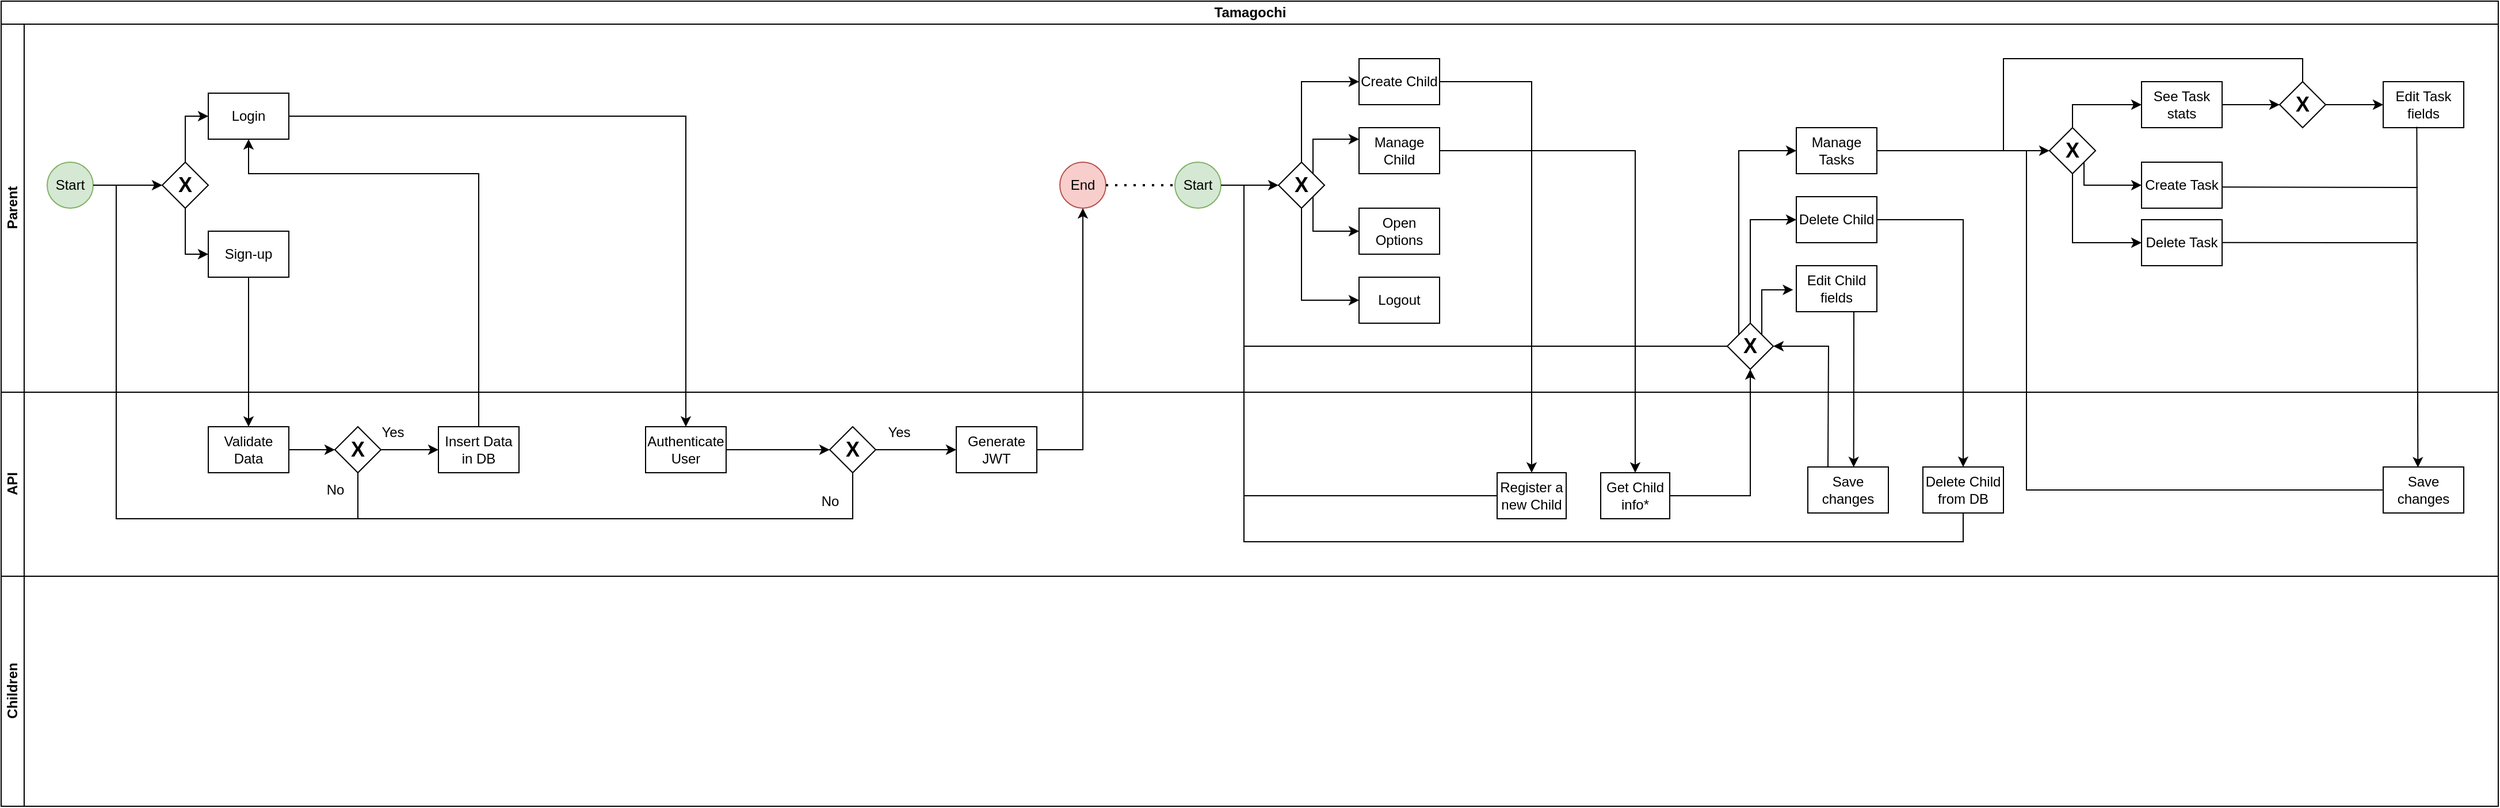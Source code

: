 <mxfile version="21.2.9">
  <diagram name="Page-1" id="FhRvc1_ORulj2T8msQC-">
    <mxGraphModel dx="1683" dy="1024" grid="1" gridSize="10" guides="1" tooltips="1" connect="1" arrows="1" fold="1" page="1" pageScale="1" pageWidth="850" pageHeight="1100" math="0" shadow="0">
      <root>
        <mxCell id="0" />
        <mxCell id="1" parent="0" />
        <mxCell id="gCvPAoLcpIH9JKcBM7v3-1" value="Tamagochi" style="swimlane;childLayout=stackLayout;resizeParent=1;resizeParentMax=0;horizontal=1;startSize=20;horizontalStack=0;html=1;" parent="1" vertex="1">
          <mxGeometry x="180" y="110" width="2170" height="700" as="geometry" />
        </mxCell>
        <mxCell id="gCvPAoLcpIH9JKcBM7v3-2" value="Parent" style="swimlane;startSize=20;horizontal=0;html=1;" parent="gCvPAoLcpIH9JKcBM7v3-1" vertex="1">
          <mxGeometry y="20" width="2170" height="320" as="geometry" />
        </mxCell>
        <mxCell id="gCvPAoLcpIH9JKcBM7v3-5" value="Start" style="ellipse;whiteSpace=wrap;html=1;aspect=fixed;fillColor=#d5e8d4;strokeColor=#82b366;" parent="gCvPAoLcpIH9JKcBM7v3-2" vertex="1">
          <mxGeometry x="40" y="120" width="40" height="40" as="geometry" />
        </mxCell>
        <mxCell id="gCvPAoLcpIH9JKcBM7v3-8" value="&lt;font style=&quot;font-size: 18px;&quot;&gt;&lt;b&gt;X&lt;/b&gt;&lt;/font&gt;" style="rhombus;whiteSpace=wrap;html=1;" parent="gCvPAoLcpIH9JKcBM7v3-2" vertex="1">
          <mxGeometry x="140" y="120" width="40" height="40" as="geometry" />
        </mxCell>
        <mxCell id="gCvPAoLcpIH9JKcBM7v3-10" value="" style="endArrow=classic;html=1;rounded=0;exitX=1;exitY=0.5;exitDx=0;exitDy=0;entryX=0;entryY=0.5;entryDx=0;entryDy=0;" parent="gCvPAoLcpIH9JKcBM7v3-2" source="gCvPAoLcpIH9JKcBM7v3-5" target="gCvPAoLcpIH9JKcBM7v3-8" edge="1">
          <mxGeometry width="50" height="50" relative="1" as="geometry">
            <mxPoint x="210" y="130" as="sourcePoint" />
            <mxPoint x="260" y="80" as="targetPoint" />
          </mxGeometry>
        </mxCell>
        <mxCell id="gCvPAoLcpIH9JKcBM7v3-12" value="Sign-up" style="rounded=0;whiteSpace=wrap;html=1;" parent="gCvPAoLcpIH9JKcBM7v3-2" vertex="1">
          <mxGeometry x="180" y="180" width="70" height="40" as="geometry" />
        </mxCell>
        <mxCell id="gCvPAoLcpIH9JKcBM7v3-11" value="Login" style="rounded=0;whiteSpace=wrap;html=1;" parent="gCvPAoLcpIH9JKcBM7v3-2" vertex="1">
          <mxGeometry x="180" y="60" width="70" height="40" as="geometry" />
        </mxCell>
        <mxCell id="gCvPAoLcpIH9JKcBM7v3-13" value="" style="endArrow=classic;html=1;rounded=0;exitX=0.5;exitY=0;exitDx=0;exitDy=0;entryX=0;entryY=0.5;entryDx=0;entryDy=0;" parent="gCvPAoLcpIH9JKcBM7v3-2" source="gCvPAoLcpIH9JKcBM7v3-8" target="gCvPAoLcpIH9JKcBM7v3-11" edge="1">
          <mxGeometry width="50" height="50" relative="1" as="geometry">
            <mxPoint x="280" y="200" as="sourcePoint" />
            <mxPoint x="330" y="150" as="targetPoint" />
            <Array as="points">
              <mxPoint x="160" y="80" />
            </Array>
          </mxGeometry>
        </mxCell>
        <mxCell id="gCvPAoLcpIH9JKcBM7v3-14" value="" style="endArrow=classic;html=1;rounded=0;exitX=0.5;exitY=1;exitDx=0;exitDy=0;entryX=0;entryY=0.5;entryDx=0;entryDy=0;" parent="gCvPAoLcpIH9JKcBM7v3-2" source="gCvPAoLcpIH9JKcBM7v3-8" target="gCvPAoLcpIH9JKcBM7v3-12" edge="1">
          <mxGeometry width="50" height="50" relative="1" as="geometry">
            <mxPoint x="220" y="170" as="sourcePoint" />
            <mxPoint x="270" y="120" as="targetPoint" />
            <Array as="points">
              <mxPoint x="160" y="200" />
            </Array>
          </mxGeometry>
        </mxCell>
        <mxCell id="gCvPAoLcpIH9JKcBM7v3-35" value="End" style="ellipse;whiteSpace=wrap;html=1;aspect=fixed;fillColor=#f8cecc;strokeColor=#b85450;" parent="gCvPAoLcpIH9JKcBM7v3-2" vertex="1">
          <mxGeometry x="920" y="120" width="40" height="40" as="geometry" />
        </mxCell>
        <mxCell id="gCvPAoLcpIH9JKcBM7v3-41" value="Start" style="ellipse;whiteSpace=wrap;html=1;aspect=fixed;fillColor=#d5e8d4;strokeColor=#82b366;" parent="gCvPAoLcpIH9JKcBM7v3-2" vertex="1">
          <mxGeometry x="1020" y="120" width="40" height="40" as="geometry" />
        </mxCell>
        <mxCell id="gCvPAoLcpIH9JKcBM7v3-42" value="" style="endArrow=none;dashed=1;html=1;dashPattern=1 3;strokeWidth=2;rounded=0;exitX=1;exitY=0.5;exitDx=0;exitDy=0;entryX=0;entryY=0.5;entryDx=0;entryDy=0;" parent="gCvPAoLcpIH9JKcBM7v3-2" source="gCvPAoLcpIH9JKcBM7v3-35" target="gCvPAoLcpIH9JKcBM7v3-41" edge="1">
          <mxGeometry width="50" height="50" relative="1" as="geometry">
            <mxPoint x="1080" y="180" as="sourcePoint" />
            <mxPoint x="1130" y="130" as="targetPoint" />
          </mxGeometry>
        </mxCell>
        <mxCell id="gCvPAoLcpIH9JKcBM7v3-44" value="&lt;font style=&quot;font-size: 18px;&quot;&gt;&lt;b&gt;X&lt;/b&gt;&lt;/font&gt;" style="rhombus;whiteSpace=wrap;html=1;" parent="gCvPAoLcpIH9JKcBM7v3-2" vertex="1">
          <mxGeometry x="1110" y="120" width="40" height="40" as="geometry" />
        </mxCell>
        <mxCell id="gCvPAoLcpIH9JKcBM7v3-43" value="" style="endArrow=classic;html=1;rounded=0;exitX=1;exitY=0.5;exitDx=0;exitDy=0;entryX=0;entryY=0.5;entryDx=0;entryDy=0;" parent="gCvPAoLcpIH9JKcBM7v3-2" source="gCvPAoLcpIH9JKcBM7v3-41" target="gCvPAoLcpIH9JKcBM7v3-44" edge="1">
          <mxGeometry width="50" height="50" relative="1" as="geometry">
            <mxPoint x="1260" y="190" as="sourcePoint" />
            <mxPoint x="1110" y="120" as="targetPoint" />
          </mxGeometry>
        </mxCell>
        <mxCell id="gCvPAoLcpIH9JKcBM7v3-46" value="Manage Child" style="rounded=0;whiteSpace=wrap;html=1;" parent="gCvPAoLcpIH9JKcBM7v3-2" vertex="1">
          <mxGeometry x="1180" y="90" width="70" height="40" as="geometry" />
        </mxCell>
        <mxCell id="gCvPAoLcpIH9JKcBM7v3-45" value="" style="endArrow=classic;html=1;rounded=0;exitX=0.5;exitY=0;exitDx=0;exitDy=0;entryX=0;entryY=0.5;entryDx=0;entryDy=0;" parent="gCvPAoLcpIH9JKcBM7v3-2" source="gCvPAoLcpIH9JKcBM7v3-44" target="gCvPAoLcpIH9JKcBM7v3-53" edge="1">
          <mxGeometry width="50" height="50" relative="1" as="geometry">
            <mxPoint x="1290" y="150" as="sourcePoint" />
            <mxPoint x="1170" y="50" as="targetPoint" />
            <Array as="points">
              <mxPoint x="1130" y="50" />
            </Array>
          </mxGeometry>
        </mxCell>
        <mxCell id="gCvPAoLcpIH9JKcBM7v3-47" value="Open Options" style="rounded=0;whiteSpace=wrap;html=1;" parent="gCvPAoLcpIH9JKcBM7v3-2" vertex="1">
          <mxGeometry x="1180" y="160" width="70" height="40" as="geometry" />
        </mxCell>
        <mxCell id="gCvPAoLcpIH9JKcBM7v3-48" value="Logout" style="rounded=0;whiteSpace=wrap;html=1;" parent="gCvPAoLcpIH9JKcBM7v3-2" vertex="1">
          <mxGeometry x="1180" y="220" width="70" height="40" as="geometry" />
        </mxCell>
        <mxCell id="gCvPAoLcpIH9JKcBM7v3-49" value="" style="endArrow=classic;html=1;rounded=0;exitX=1;exitY=1;exitDx=0;exitDy=0;entryX=0;entryY=0.5;entryDx=0;entryDy=0;" parent="gCvPAoLcpIH9JKcBM7v3-2" source="gCvPAoLcpIH9JKcBM7v3-44" target="gCvPAoLcpIH9JKcBM7v3-47" edge="1">
          <mxGeometry width="50" height="50" relative="1" as="geometry">
            <mxPoint x="1240" y="210" as="sourcePoint" />
            <mxPoint x="1290" y="160" as="targetPoint" />
            <Array as="points">
              <mxPoint x="1140" y="180" />
            </Array>
          </mxGeometry>
        </mxCell>
        <mxCell id="gCvPAoLcpIH9JKcBM7v3-50" value="" style="endArrow=classic;html=1;rounded=0;exitX=0.5;exitY=1;exitDx=0;exitDy=0;entryX=0;entryY=0.5;entryDx=0;entryDy=0;" parent="gCvPAoLcpIH9JKcBM7v3-2" source="gCvPAoLcpIH9JKcBM7v3-44" target="gCvPAoLcpIH9JKcBM7v3-48" edge="1">
          <mxGeometry width="50" height="50" relative="1" as="geometry">
            <mxPoint x="1240" y="210" as="sourcePoint" />
            <mxPoint x="1290" y="160" as="targetPoint" />
            <Array as="points">
              <mxPoint x="1130" y="240" />
            </Array>
          </mxGeometry>
        </mxCell>
        <mxCell id="gCvPAoLcpIH9JKcBM7v3-53" value="Create Child" style="rounded=0;whiteSpace=wrap;html=1;" parent="gCvPAoLcpIH9JKcBM7v3-2" vertex="1">
          <mxGeometry x="1180" y="30" width="70" height="40" as="geometry" />
        </mxCell>
        <mxCell id="gCvPAoLcpIH9JKcBM7v3-54" value="" style="endArrow=classic;html=1;rounded=0;exitX=1;exitY=0;exitDx=0;exitDy=0;entryX=0;entryY=0.25;entryDx=0;entryDy=0;" parent="gCvPAoLcpIH9JKcBM7v3-2" source="gCvPAoLcpIH9JKcBM7v3-44" target="gCvPAoLcpIH9JKcBM7v3-46" edge="1">
          <mxGeometry width="50" height="50" relative="1" as="geometry">
            <mxPoint x="1230" y="170" as="sourcePoint" />
            <mxPoint x="1160" y="100" as="targetPoint" />
            <Array as="points">
              <mxPoint x="1140" y="100" />
            </Array>
          </mxGeometry>
        </mxCell>
        <mxCell id="Nq8rvVR_f5ThodNihjhF-9" value="&lt;font style=&quot;font-size: 18px;&quot;&gt;&lt;b&gt;X&lt;/b&gt;&lt;/font&gt;" style="rhombus;whiteSpace=wrap;html=1;" vertex="1" parent="gCvPAoLcpIH9JKcBM7v3-2">
          <mxGeometry x="1500" y="260" width="40" height="40" as="geometry" />
        </mxCell>
        <mxCell id="Nq8rvVR_f5ThodNihjhF-13" value="Manage Tasks" style="rounded=0;whiteSpace=wrap;html=1;" vertex="1" parent="gCvPAoLcpIH9JKcBM7v3-2">
          <mxGeometry x="1560" y="90" width="70" height="40" as="geometry" />
        </mxCell>
        <mxCell id="Nq8rvVR_f5ThodNihjhF-12" value="Edit Child fields" style="rounded=0;whiteSpace=wrap;html=1;" vertex="1" parent="gCvPAoLcpIH9JKcBM7v3-2">
          <mxGeometry x="1560" y="210" width="70" height="40" as="geometry" />
        </mxCell>
        <mxCell id="Nq8rvVR_f5ThodNihjhF-18" value="" style="endArrow=classic;html=1;rounded=0;exitX=1;exitY=0;exitDx=0;exitDy=0;entryX=-0.039;entryY=0.524;entryDx=0;entryDy=0;entryPerimeter=0;" edge="1" parent="gCvPAoLcpIH9JKcBM7v3-2" source="Nq8rvVR_f5ThodNihjhF-9" target="Nq8rvVR_f5ThodNihjhF-12">
          <mxGeometry width="50" height="50" relative="1" as="geometry">
            <mxPoint x="1480" y="240" as="sourcePoint" />
            <mxPoint x="1530" y="190" as="targetPoint" />
            <Array as="points">
              <mxPoint x="1530" y="231" />
            </Array>
          </mxGeometry>
        </mxCell>
        <mxCell id="Nq8rvVR_f5ThodNihjhF-19" value="" style="endArrow=classic;html=1;rounded=0;exitX=0;exitY=0;exitDx=0;exitDy=0;entryX=0;entryY=0.5;entryDx=0;entryDy=0;" edge="1" parent="gCvPAoLcpIH9JKcBM7v3-2" source="Nq8rvVR_f5ThodNihjhF-9" target="Nq8rvVR_f5ThodNihjhF-13">
          <mxGeometry width="50" height="50" relative="1" as="geometry">
            <mxPoint x="1420" y="210" as="sourcePoint" />
            <mxPoint x="1470" y="160" as="targetPoint" />
            <Array as="points">
              <mxPoint x="1510" y="110" />
            </Array>
          </mxGeometry>
        </mxCell>
        <mxCell id="Nq8rvVR_f5ThodNihjhF-28" value="Delete Child" style="rounded=0;whiteSpace=wrap;html=1;" vertex="1" parent="gCvPAoLcpIH9JKcBM7v3-2">
          <mxGeometry x="1560" y="150" width="70" height="40" as="geometry" />
        </mxCell>
        <mxCell id="Nq8rvVR_f5ThodNihjhF-30" value="" style="endArrow=classic;html=1;rounded=0;entryX=0;entryY=0.5;entryDx=0;entryDy=0;exitX=0.5;exitY=0;exitDx=0;exitDy=0;" edge="1" parent="gCvPAoLcpIH9JKcBM7v3-2" source="Nq8rvVR_f5ThodNihjhF-9" target="Nq8rvVR_f5ThodNihjhF-28">
          <mxGeometry width="50" height="50" relative="1" as="geometry">
            <mxPoint x="1500" y="350" as="sourcePoint" />
            <mxPoint x="1550" y="300" as="targetPoint" />
            <Array as="points">
              <mxPoint x="1520" y="170" />
            </Array>
          </mxGeometry>
        </mxCell>
        <mxCell id="Nq8rvVR_f5ThodNihjhF-33" value="&lt;font style=&quot;font-size: 18px;&quot;&gt;&lt;b&gt;X&lt;/b&gt;&lt;/font&gt;" style="rhombus;whiteSpace=wrap;html=1;" vertex="1" parent="gCvPAoLcpIH9JKcBM7v3-2">
          <mxGeometry x="1780" y="90" width="40" height="40" as="geometry" />
        </mxCell>
        <mxCell id="Nq8rvVR_f5ThodNihjhF-34" value="" style="endArrow=classic;html=1;rounded=0;entryX=0;entryY=0.5;entryDx=0;entryDy=0;exitX=1;exitY=0.5;exitDx=0;exitDy=0;" edge="1" parent="gCvPAoLcpIH9JKcBM7v3-2" source="Nq8rvVR_f5ThodNihjhF-13" target="Nq8rvVR_f5ThodNihjhF-33">
          <mxGeometry width="50" height="50" relative="1" as="geometry">
            <mxPoint x="1590" y="210" as="sourcePoint" />
            <mxPoint x="1640" y="160" as="targetPoint" />
          </mxGeometry>
        </mxCell>
        <mxCell id="Nq8rvVR_f5ThodNihjhF-37" value="See Task stats" style="rounded=0;whiteSpace=wrap;html=1;" vertex="1" parent="gCvPAoLcpIH9JKcBM7v3-2">
          <mxGeometry x="1860" y="50" width="70" height="40" as="geometry" />
        </mxCell>
        <mxCell id="Nq8rvVR_f5ThodNihjhF-38" value="Edit Task fields" style="rounded=0;whiteSpace=wrap;html=1;" vertex="1" parent="gCvPAoLcpIH9JKcBM7v3-2">
          <mxGeometry x="2070" y="50" width="70" height="40" as="geometry" />
        </mxCell>
        <mxCell id="Nq8rvVR_f5ThodNihjhF-39" value="Delete Task" style="rounded=0;whiteSpace=wrap;html=1;" vertex="1" parent="gCvPAoLcpIH9JKcBM7v3-2">
          <mxGeometry x="1860" y="170" width="70" height="40" as="geometry" />
        </mxCell>
        <mxCell id="Nq8rvVR_f5ThodNihjhF-73" value="Create Task" style="rounded=0;whiteSpace=wrap;html=1;" vertex="1" parent="gCvPAoLcpIH9JKcBM7v3-2">
          <mxGeometry x="1860" y="120" width="70" height="40" as="geometry" />
        </mxCell>
        <mxCell id="Nq8rvVR_f5ThodNihjhF-74" value="" style="endArrow=classic;html=1;rounded=0;entryX=0;entryY=0.5;entryDx=0;entryDy=0;exitX=0.5;exitY=0;exitDx=0;exitDy=0;" edge="1" parent="gCvPAoLcpIH9JKcBM7v3-2" source="Nq8rvVR_f5ThodNihjhF-33" target="Nq8rvVR_f5ThodNihjhF-37">
          <mxGeometry width="50" height="50" relative="1" as="geometry">
            <mxPoint x="1760" y="210" as="sourcePoint" />
            <mxPoint x="1810" y="160" as="targetPoint" />
            <Array as="points">
              <mxPoint x="1800" y="70" />
            </Array>
          </mxGeometry>
        </mxCell>
        <mxCell id="Nq8rvVR_f5ThodNihjhF-76" value="&lt;font style=&quot;font-size: 18px;&quot;&gt;&lt;b&gt;X&lt;/b&gt;&lt;/font&gt;" style="rhombus;whiteSpace=wrap;html=1;" vertex="1" parent="gCvPAoLcpIH9JKcBM7v3-2">
          <mxGeometry x="1980" y="50" width="40" height="40" as="geometry" />
        </mxCell>
        <mxCell id="Nq8rvVR_f5ThodNihjhF-77" value="" style="endArrow=classic;html=1;rounded=0;entryX=0;entryY=0.5;entryDx=0;entryDy=0;exitX=1;exitY=0.5;exitDx=0;exitDy=0;" edge="1" parent="gCvPAoLcpIH9JKcBM7v3-2" source="Nq8rvVR_f5ThodNihjhF-37" target="Nq8rvVR_f5ThodNihjhF-76">
          <mxGeometry width="50" height="50" relative="1" as="geometry">
            <mxPoint x="1820" y="220" as="sourcePoint" />
            <mxPoint x="1870" y="170" as="targetPoint" />
          </mxGeometry>
        </mxCell>
        <mxCell id="Nq8rvVR_f5ThodNihjhF-78" value="" style="endArrow=classic;html=1;rounded=0;entryX=0;entryY=0.5;entryDx=0;entryDy=0;exitX=1;exitY=0.5;exitDx=0;exitDy=0;" edge="1" parent="gCvPAoLcpIH9JKcBM7v3-2" source="Nq8rvVR_f5ThodNihjhF-76" target="Nq8rvVR_f5ThodNihjhF-38">
          <mxGeometry width="50" height="50" relative="1" as="geometry">
            <mxPoint x="1940" y="80" as="sourcePoint" />
            <mxPoint x="1990" y="80" as="targetPoint" />
          </mxGeometry>
        </mxCell>
        <mxCell id="Nq8rvVR_f5ThodNihjhF-85" value="" style="endArrow=classic;html=1;rounded=0;exitX=0.5;exitY=1;exitDx=0;exitDy=0;entryX=0;entryY=0.5;entryDx=0;entryDy=0;" edge="1" parent="gCvPAoLcpIH9JKcBM7v3-2" source="Nq8rvVR_f5ThodNihjhF-33" target="Nq8rvVR_f5ThodNihjhF-39">
          <mxGeometry width="50" height="50" relative="1" as="geometry">
            <mxPoint x="1850" y="290" as="sourcePoint" />
            <mxPoint x="1900" y="240" as="targetPoint" />
            <Array as="points">
              <mxPoint x="1800" y="190" />
            </Array>
          </mxGeometry>
        </mxCell>
        <mxCell id="Nq8rvVR_f5ThodNihjhF-86" value="" style="endArrow=classic;html=1;rounded=0;exitX=1;exitY=1;exitDx=0;exitDy=0;entryX=0;entryY=0.5;entryDx=0;entryDy=0;" edge="1" parent="gCvPAoLcpIH9JKcBM7v3-2" source="Nq8rvVR_f5ThodNihjhF-33" target="Nq8rvVR_f5ThodNihjhF-73">
          <mxGeometry width="50" height="50" relative="1" as="geometry">
            <mxPoint x="1850" y="290" as="sourcePoint" />
            <mxPoint x="1900" y="240" as="targetPoint" />
            <Array as="points">
              <mxPoint x="1810" y="140" />
            </Array>
          </mxGeometry>
        </mxCell>
        <mxCell id="Nq8rvVR_f5ThodNihjhF-95" value="" style="endArrow=none;html=1;rounded=0;exitX=1.007;exitY=0.54;exitDx=0;exitDy=0;exitPerimeter=0;" edge="1" parent="gCvPAoLcpIH9JKcBM7v3-2">
          <mxGeometry width="50" height="50" relative="1" as="geometry">
            <mxPoint x="1930" y="189.88" as="sourcePoint" />
            <mxPoint x="2100" y="190" as="targetPoint" />
          </mxGeometry>
        </mxCell>
        <mxCell id="gCvPAoLcpIH9JKcBM7v3-3" value="API" style="swimlane;startSize=20;horizontal=0;html=1;" parent="gCvPAoLcpIH9JKcBM7v3-1" vertex="1">
          <mxGeometry y="340" width="2170" height="160" as="geometry" />
        </mxCell>
        <mxCell id="gCvPAoLcpIH9JKcBM7v3-16" value="Validate Data" style="rounded=0;whiteSpace=wrap;html=1;" parent="gCvPAoLcpIH9JKcBM7v3-3" vertex="1">
          <mxGeometry x="180" y="30" width="70" height="40" as="geometry" />
        </mxCell>
        <mxCell id="gCvPAoLcpIH9JKcBM7v3-19" value="Authenticate User" style="rounded=0;whiteSpace=wrap;html=1;" parent="gCvPAoLcpIH9JKcBM7v3-3" vertex="1">
          <mxGeometry x="560" y="30" width="70" height="40" as="geometry" />
        </mxCell>
        <mxCell id="gCvPAoLcpIH9JKcBM7v3-21" value="&lt;font style=&quot;font-size: 18px;&quot;&gt;&lt;b&gt;X&lt;/b&gt;&lt;/font&gt;" style="rhombus;whiteSpace=wrap;html=1;" parent="gCvPAoLcpIH9JKcBM7v3-3" vertex="1">
          <mxGeometry x="290" y="30" width="40" height="40" as="geometry" />
        </mxCell>
        <mxCell id="gCvPAoLcpIH9JKcBM7v3-22" value="" style="endArrow=classic;html=1;rounded=0;exitX=1;exitY=0.5;exitDx=0;exitDy=0;" parent="gCvPAoLcpIH9JKcBM7v3-3" source="gCvPAoLcpIH9JKcBM7v3-16" target="gCvPAoLcpIH9JKcBM7v3-21" edge="1">
          <mxGeometry width="50" height="50" relative="1" as="geometry">
            <mxPoint x="320" y="-10" as="sourcePoint" />
            <mxPoint x="370" y="-60" as="targetPoint" />
          </mxGeometry>
        </mxCell>
        <mxCell id="gCvPAoLcpIH9JKcBM7v3-25" value="Yes" style="text;html=1;align=center;verticalAlign=middle;resizable=0;points=[];autosize=1;strokeColor=none;fillColor=none;" parent="gCvPAoLcpIH9JKcBM7v3-3" vertex="1">
          <mxGeometry x="320" y="20" width="40" height="30" as="geometry" />
        </mxCell>
        <mxCell id="gCvPAoLcpIH9JKcBM7v3-26" value="No" style="text;html=1;align=center;verticalAlign=middle;resizable=0;points=[];autosize=1;strokeColor=none;fillColor=none;" parent="gCvPAoLcpIH9JKcBM7v3-3" vertex="1">
          <mxGeometry x="270" y="70" width="40" height="30" as="geometry" />
        </mxCell>
        <mxCell id="gCvPAoLcpIH9JKcBM7v3-29" value="&lt;font style=&quot;font-size: 18px;&quot;&gt;&lt;b&gt;X&lt;/b&gt;&lt;/font&gt;" style="rhombus;whiteSpace=wrap;html=1;" parent="gCvPAoLcpIH9JKcBM7v3-3" vertex="1">
          <mxGeometry x="720" y="30" width="40" height="40" as="geometry" />
        </mxCell>
        <mxCell id="gCvPAoLcpIH9JKcBM7v3-33" value="Generate JWT" style="rounded=0;whiteSpace=wrap;html=1;" parent="gCvPAoLcpIH9JKcBM7v3-3" vertex="1">
          <mxGeometry x="830" y="30" width="70" height="40" as="geometry" />
        </mxCell>
        <mxCell id="gCvPAoLcpIH9JKcBM7v3-34" value="" style="endArrow=classic;html=1;rounded=0;exitX=1;exitY=0.5;exitDx=0;exitDy=0;entryX=0;entryY=0.5;entryDx=0;entryDy=0;" parent="gCvPAoLcpIH9JKcBM7v3-3" source="gCvPAoLcpIH9JKcBM7v3-29" target="gCvPAoLcpIH9JKcBM7v3-33" edge="1">
          <mxGeometry width="50" height="50" relative="1" as="geometry">
            <mxPoint x="590" y="60" as="sourcePoint" />
            <mxPoint x="640" y="10" as="targetPoint" />
          </mxGeometry>
        </mxCell>
        <mxCell id="gCvPAoLcpIH9JKcBM7v3-36" value="Insert Data in DB" style="rounded=0;whiteSpace=wrap;html=1;" parent="gCvPAoLcpIH9JKcBM7v3-3" vertex="1">
          <mxGeometry x="380" y="30" width="70" height="40" as="geometry" />
        </mxCell>
        <mxCell id="gCvPAoLcpIH9JKcBM7v3-37" value="" style="endArrow=classic;html=1;rounded=0;exitX=1;exitY=0.5;exitDx=0;exitDy=0;entryX=0;entryY=0.5;entryDx=0;entryDy=0;" parent="gCvPAoLcpIH9JKcBM7v3-3" source="gCvPAoLcpIH9JKcBM7v3-21" target="gCvPAoLcpIH9JKcBM7v3-36" edge="1">
          <mxGeometry width="50" height="50" relative="1" as="geometry">
            <mxPoint x="520" y="80" as="sourcePoint" />
            <mxPoint x="570" y="30" as="targetPoint" />
          </mxGeometry>
        </mxCell>
        <mxCell id="gCvPAoLcpIH9JKcBM7v3-38" value="" style="endArrow=classic;html=1;rounded=0;exitX=1;exitY=0.5;exitDx=0;exitDy=0;entryX=0;entryY=0.5;entryDx=0;entryDy=0;" parent="gCvPAoLcpIH9JKcBM7v3-3" source="gCvPAoLcpIH9JKcBM7v3-19" target="gCvPAoLcpIH9JKcBM7v3-29" edge="1">
          <mxGeometry width="50" height="50" relative="1" as="geometry">
            <mxPoint x="620" y="90" as="sourcePoint" />
            <mxPoint x="670" y="40" as="targetPoint" />
          </mxGeometry>
        </mxCell>
        <mxCell id="gCvPAoLcpIH9JKcBM7v3-51" value="Yes" style="text;html=1;align=center;verticalAlign=middle;resizable=0;points=[];autosize=1;strokeColor=none;fillColor=none;" parent="gCvPAoLcpIH9JKcBM7v3-3" vertex="1">
          <mxGeometry x="760" y="20" width="40" height="30" as="geometry" />
        </mxCell>
        <mxCell id="gCvPAoLcpIH9JKcBM7v3-52" value="No" style="text;html=1;align=center;verticalAlign=middle;resizable=0;points=[];autosize=1;strokeColor=none;fillColor=none;" parent="gCvPAoLcpIH9JKcBM7v3-3" vertex="1">
          <mxGeometry x="700" y="80" width="40" height="30" as="geometry" />
        </mxCell>
        <mxCell id="Nq8rvVR_f5ThodNihjhF-5" value="Register a new Child" style="rounded=0;whiteSpace=wrap;html=1;" vertex="1" parent="gCvPAoLcpIH9JKcBM7v3-3">
          <mxGeometry x="1300" y="70" width="60" height="40" as="geometry" />
        </mxCell>
        <mxCell id="Nq8rvVR_f5ThodNihjhF-8" value="Get Child info*" style="rounded=0;whiteSpace=wrap;html=1;" vertex="1" parent="gCvPAoLcpIH9JKcBM7v3-3">
          <mxGeometry x="1390" y="70" width="60" height="40" as="geometry" />
        </mxCell>
        <mxCell id="Nq8rvVR_f5ThodNihjhF-21" value="Save changes" style="rounded=0;whiteSpace=wrap;html=1;" vertex="1" parent="gCvPAoLcpIH9JKcBM7v3-3">
          <mxGeometry x="1570" y="65" width="70" height="40" as="geometry" />
        </mxCell>
        <mxCell id="Nq8rvVR_f5ThodNihjhF-29" value="&lt;div&gt;Delete Child &lt;br&gt;&lt;/div&gt;&lt;div&gt;from DB&lt;br&gt;&lt;/div&gt;" style="rounded=0;whiteSpace=wrap;html=1;" vertex="1" parent="gCvPAoLcpIH9JKcBM7v3-3">
          <mxGeometry x="1670" y="65" width="70" height="40" as="geometry" />
        </mxCell>
        <mxCell id="Nq8rvVR_f5ThodNihjhF-81" value="Save changes" style="rounded=0;whiteSpace=wrap;html=1;" vertex="1" parent="gCvPAoLcpIH9JKcBM7v3-3">
          <mxGeometry x="2070" y="65" width="70" height="40" as="geometry" />
        </mxCell>
        <mxCell id="gCvPAoLcpIH9JKcBM7v3-4" value="Children" style="swimlane;startSize=20;horizontal=0;html=1;" parent="gCvPAoLcpIH9JKcBM7v3-1" vertex="1">
          <mxGeometry y="500" width="2170" height="200" as="geometry" />
        </mxCell>
        <mxCell id="gCvPAoLcpIH9JKcBM7v3-17" value="" style="endArrow=classic;html=1;rounded=0;exitX=0.5;exitY=1;exitDx=0;exitDy=0;entryX=0.5;entryY=0;entryDx=0;entryDy=0;" parent="gCvPAoLcpIH9JKcBM7v3-1" source="gCvPAoLcpIH9JKcBM7v3-12" target="gCvPAoLcpIH9JKcBM7v3-16" edge="1">
          <mxGeometry width="50" height="50" relative="1" as="geometry">
            <mxPoint x="260" y="320" as="sourcePoint" />
            <mxPoint x="310" y="270" as="targetPoint" />
          </mxGeometry>
        </mxCell>
        <mxCell id="gCvPAoLcpIH9JKcBM7v3-23" value="" style="endArrow=classic;html=1;rounded=0;entryX=0.5;entryY=1;entryDx=0;entryDy=0;exitX=0.5;exitY=0;exitDx=0;exitDy=0;" parent="gCvPAoLcpIH9JKcBM7v3-1" source="gCvPAoLcpIH9JKcBM7v3-36" target="gCvPAoLcpIH9JKcBM7v3-11" edge="1">
          <mxGeometry width="50" height="50" relative="1" as="geometry">
            <mxPoint x="350" y="200" as="sourcePoint" />
            <mxPoint x="370" y="210" as="targetPoint" />
            <Array as="points">
              <mxPoint x="415" y="150" />
              <mxPoint x="215" y="150" />
            </Array>
          </mxGeometry>
        </mxCell>
        <mxCell id="gCvPAoLcpIH9JKcBM7v3-28" value="" style="endArrow=classic;html=1;rounded=0;exitX=1;exitY=0.5;exitDx=0;exitDy=0;entryX=0.5;entryY=0;entryDx=0;entryDy=0;" parent="gCvPAoLcpIH9JKcBM7v3-1" source="gCvPAoLcpIH9JKcBM7v3-11" target="gCvPAoLcpIH9JKcBM7v3-19" edge="1">
          <mxGeometry width="50" height="50" relative="1" as="geometry">
            <mxPoint x="360" y="250" as="sourcePoint" />
            <mxPoint x="410" y="200" as="targetPoint" />
            <Array as="points">
              <mxPoint x="595" y="100" />
            </Array>
          </mxGeometry>
        </mxCell>
        <mxCell id="gCvPAoLcpIH9JKcBM7v3-40" value="" style="endArrow=classic;html=1;rounded=0;exitX=1;exitY=0.5;exitDx=0;exitDy=0;entryX=0.5;entryY=1;entryDx=0;entryDy=0;" parent="gCvPAoLcpIH9JKcBM7v3-1" source="gCvPAoLcpIH9JKcBM7v3-33" target="gCvPAoLcpIH9JKcBM7v3-35" edge="1">
          <mxGeometry width="50" height="50" relative="1" as="geometry">
            <mxPoint x="580" y="380" as="sourcePoint" />
            <mxPoint x="630" y="330" as="targetPoint" />
            <Array as="points">
              <mxPoint x="940" y="390" />
            </Array>
          </mxGeometry>
        </mxCell>
        <mxCell id="Nq8rvVR_f5ThodNihjhF-4" value="" style="endArrow=classic;html=1;rounded=0;exitX=1;exitY=0.5;exitDx=0;exitDy=0;entryX=0.5;entryY=0;entryDx=0;entryDy=0;" edge="1" parent="gCvPAoLcpIH9JKcBM7v3-1" source="gCvPAoLcpIH9JKcBM7v3-53" target="Nq8rvVR_f5ThodNihjhF-5">
          <mxGeometry width="50" height="50" relative="1" as="geometry">
            <mxPoint x="1440" y="290" as="sourcePoint" />
            <mxPoint x="1330" y="390" as="targetPoint" />
            <Array as="points">
              <mxPoint x="1330" y="70" />
            </Array>
          </mxGeometry>
        </mxCell>
        <mxCell id="Nq8rvVR_f5ThodNihjhF-7" value="" style="endArrow=classic;html=1;rounded=0;exitX=1;exitY=0.5;exitDx=0;exitDy=0;entryX=0.5;entryY=0;entryDx=0;entryDy=0;" edge="1" parent="gCvPAoLcpIH9JKcBM7v3-1" source="gCvPAoLcpIH9JKcBM7v3-46" target="Nq8rvVR_f5ThodNihjhF-8">
          <mxGeometry width="50" height="50" relative="1" as="geometry">
            <mxPoint x="1300" y="290" as="sourcePoint" />
            <mxPoint x="1410" y="380" as="targetPoint" />
            <Array as="points">
              <mxPoint x="1420" y="130" />
            </Array>
          </mxGeometry>
        </mxCell>
        <mxCell id="Nq8rvVR_f5ThodNihjhF-10" value="" style="endArrow=classic;html=1;rounded=0;exitX=1;exitY=0.5;exitDx=0;exitDy=0;entryX=0.5;entryY=1;entryDx=0;entryDy=0;" edge="1" parent="gCvPAoLcpIH9JKcBM7v3-1" source="Nq8rvVR_f5ThodNihjhF-8" target="Nq8rvVR_f5ThodNihjhF-9">
          <mxGeometry width="50" height="50" relative="1" as="geometry">
            <mxPoint x="1510" y="360" as="sourcePoint" />
            <mxPoint x="1560" y="310" as="targetPoint" />
            <Array as="points">
              <mxPoint x="1520" y="430" />
            </Array>
          </mxGeometry>
        </mxCell>
        <mxCell id="Nq8rvVR_f5ThodNihjhF-24" value="" style="endArrow=classic;html=1;rounded=0;exitX=0.25;exitY=0;exitDx=0;exitDy=0;entryX=1;entryY=0.5;entryDx=0;entryDy=0;" edge="1" parent="gCvPAoLcpIH9JKcBM7v3-1" source="Nq8rvVR_f5ThodNihjhF-21" target="Nq8rvVR_f5ThodNihjhF-9">
          <mxGeometry width="50" height="50" relative="1" as="geometry">
            <mxPoint x="1500" y="360" as="sourcePoint" />
            <mxPoint x="1550" y="310" as="targetPoint" />
            <Array as="points">
              <mxPoint x="1588" y="300" />
            </Array>
          </mxGeometry>
        </mxCell>
        <mxCell id="Nq8rvVR_f5ThodNihjhF-27" value="" style="endArrow=classic;html=1;rounded=0;entryX=0.569;entryY=0.004;entryDx=0;entryDy=0;entryPerimeter=0;" edge="1" parent="gCvPAoLcpIH9JKcBM7v3-1" target="Nq8rvVR_f5ThodNihjhF-21">
          <mxGeometry width="50" height="50" relative="1" as="geometry">
            <mxPoint x="1610" y="270" as="sourcePoint" />
            <mxPoint x="1613" y="410" as="targetPoint" />
          </mxGeometry>
        </mxCell>
        <mxCell id="Nq8rvVR_f5ThodNihjhF-31" value="" style="endArrow=classic;html=1;rounded=0;entryX=0.5;entryY=0;entryDx=0;entryDy=0;exitX=1;exitY=0.5;exitDx=0;exitDy=0;" edge="1" parent="gCvPAoLcpIH9JKcBM7v3-1" source="Nq8rvVR_f5ThodNihjhF-28" target="Nq8rvVR_f5ThodNihjhF-29">
          <mxGeometry width="50" height="50" relative="1" as="geometry">
            <mxPoint x="1440" y="310" as="sourcePoint" />
            <mxPoint x="1490" y="260" as="targetPoint" />
            <Array as="points">
              <mxPoint x="1705" y="190" />
            </Array>
          </mxGeometry>
        </mxCell>
        <mxCell id="Nq8rvVR_f5ThodNihjhF-90" value="" style="endArrow=classic;html=1;rounded=0;exitX=0.417;exitY=0.98;exitDx=0;exitDy=0;exitPerimeter=0;entryX=0.431;entryY=0.01;entryDx=0;entryDy=0;entryPerimeter=0;" edge="1" parent="gCvPAoLcpIH9JKcBM7v3-1" source="Nq8rvVR_f5ThodNihjhF-38" target="Nq8rvVR_f5ThodNihjhF-81">
          <mxGeometry width="50" height="50" relative="1" as="geometry">
            <mxPoint x="1910" y="300" as="sourcePoint" />
            <mxPoint x="1960" y="250" as="targetPoint" />
          </mxGeometry>
        </mxCell>
        <mxCell id="gCvPAoLcpIH9JKcBM7v3-24" value="" style="endArrow=none;html=1;rounded=0;exitX=0.5;exitY=1;exitDx=0;exitDy=0;" parent="1" source="gCvPAoLcpIH9JKcBM7v3-21" edge="1">
          <mxGeometry width="50" height="50" relative="1" as="geometry">
            <mxPoint x="470" y="520" as="sourcePoint" />
            <mxPoint x="280" y="270" as="targetPoint" />
            <Array as="points">
              <mxPoint x="490" y="560" />
              <mxPoint x="280" y="560" />
            </Array>
          </mxGeometry>
        </mxCell>
        <mxCell id="gCvPAoLcpIH9JKcBM7v3-31" value="" style="endArrow=none;html=1;rounded=0;entryX=0.5;entryY=1;entryDx=0;entryDy=0;" parent="1" target="gCvPAoLcpIH9JKcBM7v3-29" edge="1">
          <mxGeometry width="50" height="50" relative="1" as="geometry">
            <mxPoint x="490" y="560" as="sourcePoint" />
            <mxPoint x="610" y="410" as="targetPoint" />
            <Array as="points">
              <mxPoint x="920" y="560" />
            </Array>
          </mxGeometry>
        </mxCell>
        <mxCell id="Nq8rvVR_f5ThodNihjhF-6" value="" style="endArrow=none;html=1;rounded=0;exitX=0;exitY=0.5;exitDx=0;exitDy=0;" edge="1" parent="1" source="Nq8rvVR_f5ThodNihjhF-5">
          <mxGeometry width="50" height="50" relative="1" as="geometry">
            <mxPoint x="1360" y="470" as="sourcePoint" />
            <mxPoint x="1260" y="270" as="targetPoint" />
            <Array as="points">
              <mxPoint x="1260" y="540" />
            </Array>
          </mxGeometry>
        </mxCell>
        <mxCell id="Nq8rvVR_f5ThodNihjhF-11" value="" style="endArrow=none;html=1;rounded=0;entryX=0;entryY=0.5;entryDx=0;entryDy=0;startArrow=none;startFill=0;" edge="1" parent="1" target="Nq8rvVR_f5ThodNihjhF-9">
          <mxGeometry width="50" height="50" relative="1" as="geometry">
            <mxPoint x="1260" y="410" as="sourcePoint" />
            <mxPoint x="1500" y="380" as="targetPoint" />
          </mxGeometry>
        </mxCell>
        <mxCell id="Nq8rvVR_f5ThodNihjhF-32" value="" style="endArrow=none;html=1;rounded=0;entryX=0.5;entryY=1;entryDx=0;entryDy=0;" edge="1" parent="1" target="Nq8rvVR_f5ThodNihjhF-29">
          <mxGeometry width="50" height="50" relative="1" as="geometry">
            <mxPoint x="1260" y="540" as="sourcePoint" />
            <mxPoint x="1590" y="450" as="targetPoint" />
            <Array as="points">
              <mxPoint x="1260" y="580" />
              <mxPoint x="1885" y="580" />
            </Array>
          </mxGeometry>
        </mxCell>
        <mxCell id="Nq8rvVR_f5ThodNihjhF-80" value="" style="endArrow=none;html=1;rounded=0;exitX=0.5;exitY=0;exitDx=0;exitDy=0;" edge="1" parent="1" source="Nq8rvVR_f5ThodNihjhF-76">
          <mxGeometry width="50" height="50" relative="1" as="geometry">
            <mxPoint x="1900" y="360" as="sourcePoint" />
            <mxPoint x="1920" y="240" as="targetPoint" />
            <Array as="points">
              <mxPoint x="2180" y="160" />
              <mxPoint x="1920" y="160" />
            </Array>
          </mxGeometry>
        </mxCell>
        <mxCell id="Nq8rvVR_f5ThodNihjhF-83" value="" style="endArrow=none;html=1;rounded=0;entryX=0;entryY=0.5;entryDx=0;entryDy=0;" edge="1" parent="1" target="Nq8rvVR_f5ThodNihjhF-81">
          <mxGeometry width="50" height="50" relative="1" as="geometry">
            <mxPoint x="1940" y="240" as="sourcePoint" />
            <mxPoint x="2000" y="370" as="targetPoint" />
            <Array as="points">
              <mxPoint x="1940" y="535" />
            </Array>
          </mxGeometry>
        </mxCell>
        <mxCell id="Nq8rvVR_f5ThodNihjhF-94" value="" style="endArrow=none;html=1;rounded=0;exitX=1.007;exitY=0.54;exitDx=0;exitDy=0;exitPerimeter=0;" edge="1" parent="1" source="Nq8rvVR_f5ThodNihjhF-73">
          <mxGeometry width="50" height="50" relative="1" as="geometry">
            <mxPoint x="2140" y="320" as="sourcePoint" />
            <mxPoint x="2280" y="272" as="targetPoint" />
          </mxGeometry>
        </mxCell>
      </root>
    </mxGraphModel>
  </diagram>
</mxfile>
